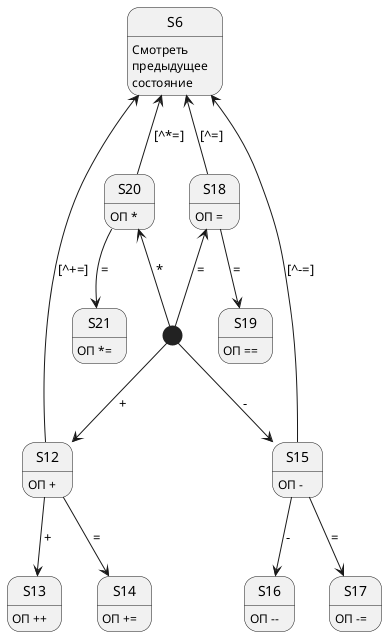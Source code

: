 @startuml "sd2"

[*] --> S12 : +
S12 --> S13 : +
S13 : ОП ++
S12 --> S14 : =
S14 : ОП +=
S12 -up-> S6 : [^+=]
S12 : ОП +

[*] --> S15 : -
S15 --> S16 : -
S16 : ОП --
S15 --> S17 : =
S17 : ОП -=
S15 -up-> S6 : [^-=]
S15 : ОП -

[*] -up-> S18 : =
S18 -up-> S6 : [^=]
S18 --> S19 : =
S19 : ОП ==
S18 : ОП =

[*] -up-> S20 : *
S20 -up-> S6 : [^*=]
S20 --> S21 : =
S21 : ОП *=
S20 : ОП *

S6 : Смотреть\nпредыдущее\nсостояние

@enduml
